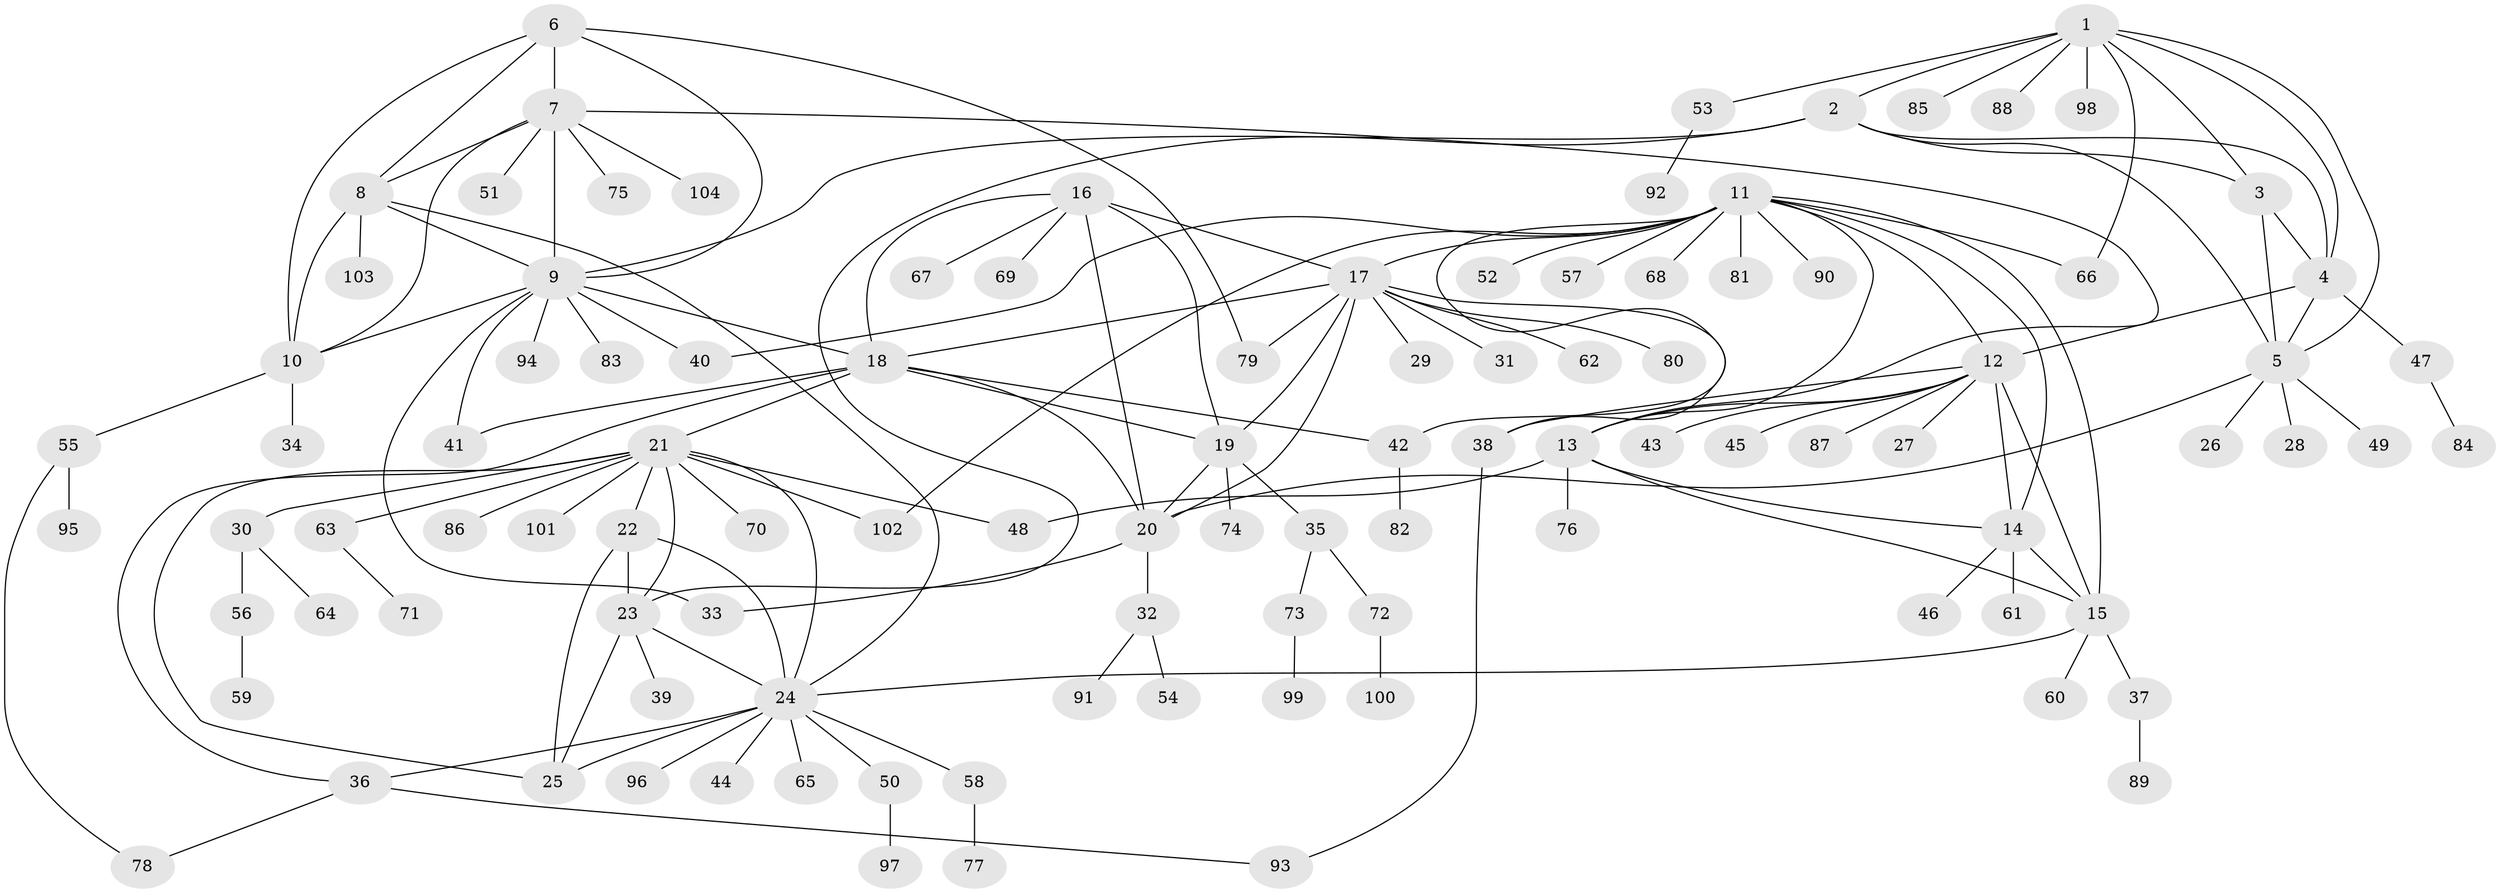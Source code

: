 // Generated by graph-tools (version 1.1) at 2025/37/03/09/25 02:37:42]
// undirected, 104 vertices, 151 edges
graph export_dot {
graph [start="1"]
  node [color=gray90,style=filled];
  1;
  2;
  3;
  4;
  5;
  6;
  7;
  8;
  9;
  10;
  11;
  12;
  13;
  14;
  15;
  16;
  17;
  18;
  19;
  20;
  21;
  22;
  23;
  24;
  25;
  26;
  27;
  28;
  29;
  30;
  31;
  32;
  33;
  34;
  35;
  36;
  37;
  38;
  39;
  40;
  41;
  42;
  43;
  44;
  45;
  46;
  47;
  48;
  49;
  50;
  51;
  52;
  53;
  54;
  55;
  56;
  57;
  58;
  59;
  60;
  61;
  62;
  63;
  64;
  65;
  66;
  67;
  68;
  69;
  70;
  71;
  72;
  73;
  74;
  75;
  76;
  77;
  78;
  79;
  80;
  81;
  82;
  83;
  84;
  85;
  86;
  87;
  88;
  89;
  90;
  91;
  92;
  93;
  94;
  95;
  96;
  97;
  98;
  99;
  100;
  101;
  102;
  103;
  104;
  1 -- 2;
  1 -- 3;
  1 -- 4;
  1 -- 5;
  1 -- 53;
  1 -- 66;
  1 -- 85;
  1 -- 88;
  1 -- 98;
  2 -- 3;
  2 -- 4;
  2 -- 5;
  2 -- 9;
  2 -- 23;
  3 -- 4;
  3 -- 5;
  4 -- 5;
  4 -- 12;
  4 -- 47;
  5 -- 20;
  5 -- 26;
  5 -- 28;
  5 -- 49;
  6 -- 7;
  6 -- 8;
  6 -- 9;
  6 -- 10;
  6 -- 79;
  7 -- 8;
  7 -- 9;
  7 -- 10;
  7 -- 13;
  7 -- 51;
  7 -- 75;
  7 -- 104;
  8 -- 9;
  8 -- 10;
  8 -- 24;
  8 -- 103;
  9 -- 10;
  9 -- 18;
  9 -- 33;
  9 -- 40;
  9 -- 41;
  9 -- 83;
  9 -- 94;
  10 -- 34;
  10 -- 55;
  11 -- 12;
  11 -- 13;
  11 -- 14;
  11 -- 15;
  11 -- 17;
  11 -- 40;
  11 -- 42;
  11 -- 52;
  11 -- 57;
  11 -- 66;
  11 -- 68;
  11 -- 81;
  11 -- 90;
  11 -- 102;
  12 -- 13;
  12 -- 14;
  12 -- 15;
  12 -- 27;
  12 -- 38;
  12 -- 43;
  12 -- 45;
  12 -- 87;
  13 -- 14;
  13 -- 15;
  13 -- 48;
  13 -- 76;
  14 -- 15;
  14 -- 46;
  14 -- 61;
  15 -- 24;
  15 -- 37;
  15 -- 60;
  16 -- 17;
  16 -- 18;
  16 -- 19;
  16 -- 20;
  16 -- 67;
  16 -- 69;
  17 -- 18;
  17 -- 19;
  17 -- 20;
  17 -- 29;
  17 -- 31;
  17 -- 38;
  17 -- 62;
  17 -- 79;
  17 -- 80;
  18 -- 19;
  18 -- 20;
  18 -- 21;
  18 -- 36;
  18 -- 41;
  18 -- 42;
  19 -- 20;
  19 -- 35;
  19 -- 74;
  20 -- 32;
  20 -- 33;
  21 -- 22;
  21 -- 23;
  21 -- 24;
  21 -- 25;
  21 -- 30;
  21 -- 48;
  21 -- 63;
  21 -- 70;
  21 -- 86;
  21 -- 101;
  21 -- 102;
  22 -- 23;
  22 -- 24;
  22 -- 25;
  23 -- 24;
  23 -- 25;
  23 -- 39;
  24 -- 25;
  24 -- 36;
  24 -- 44;
  24 -- 50;
  24 -- 58;
  24 -- 65;
  24 -- 96;
  30 -- 56;
  30 -- 64;
  32 -- 54;
  32 -- 91;
  35 -- 72;
  35 -- 73;
  36 -- 78;
  36 -- 93;
  37 -- 89;
  38 -- 93;
  42 -- 82;
  47 -- 84;
  50 -- 97;
  53 -- 92;
  55 -- 78;
  55 -- 95;
  56 -- 59;
  58 -- 77;
  63 -- 71;
  72 -- 100;
  73 -- 99;
}
